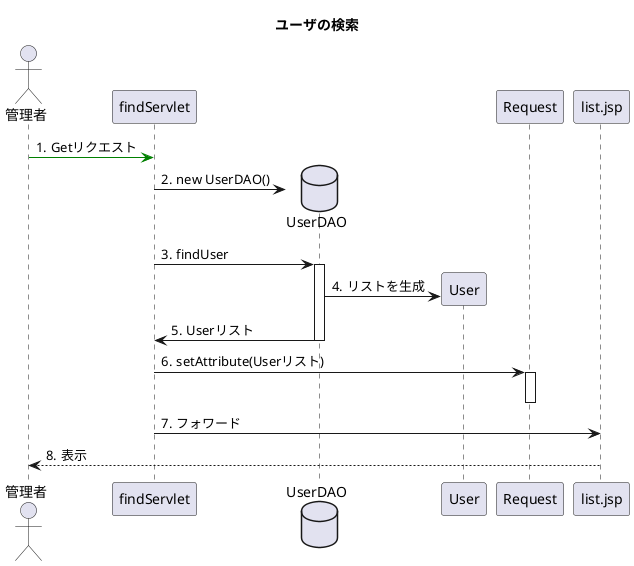 @startuml
title ユーザの検索

autonumber "#."

actor 管理者
participant findServlet


database UserDAO
participant User


管理者 -[#green]> findServlet:Getリクエスト
findServlet -> UserDAO**:new UserDAO()
findServlet -> UserDAO++:findUser
UserDAO -> User**:リストを生成
UserDAO -> findServlet--:Userリスト
findServlet -> Request++:setAttribute(Userリスト)
Request--
findServlet -> list.jsp:フォワード
list.jsp --> 管理者:表示


@enduml